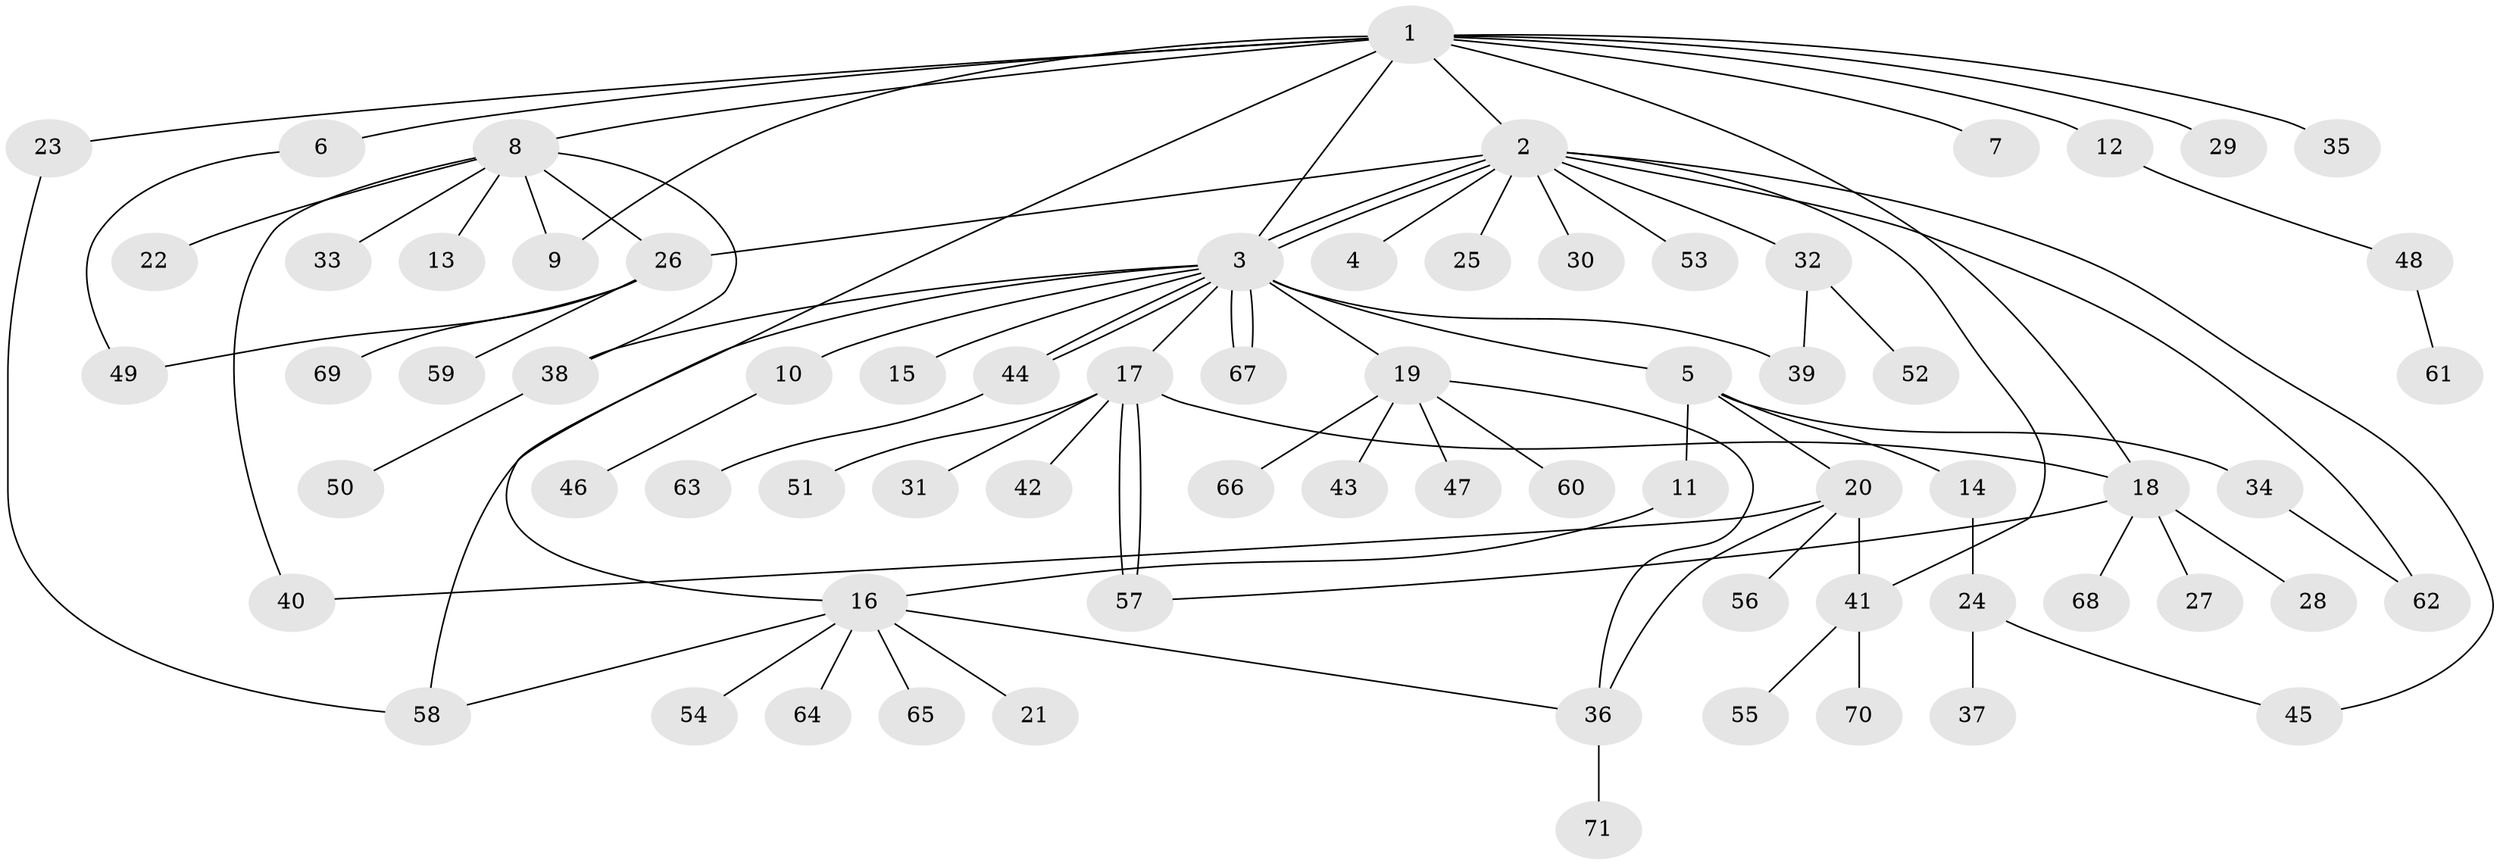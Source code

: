 // coarse degree distribution, {10: 0.018867924528301886, 12: 0.018867924528301886, 19: 0.018867924528301886, 1: 0.5660377358490566, 5: 0.05660377358490566, 2: 0.16981132075471697, 7: 0.03773584905660377, 8: 0.018867924528301886, 3: 0.07547169811320754, 4: 0.018867924528301886}
// Generated by graph-tools (version 1.1) at 2025/41/03/06/25 10:41:52]
// undirected, 71 vertices, 91 edges
graph export_dot {
graph [start="1"]
  node [color=gray90,style=filled];
  1;
  2;
  3;
  4;
  5;
  6;
  7;
  8;
  9;
  10;
  11;
  12;
  13;
  14;
  15;
  16;
  17;
  18;
  19;
  20;
  21;
  22;
  23;
  24;
  25;
  26;
  27;
  28;
  29;
  30;
  31;
  32;
  33;
  34;
  35;
  36;
  37;
  38;
  39;
  40;
  41;
  42;
  43;
  44;
  45;
  46;
  47;
  48;
  49;
  50;
  51;
  52;
  53;
  54;
  55;
  56;
  57;
  58;
  59;
  60;
  61;
  62;
  63;
  64;
  65;
  66;
  67;
  68;
  69;
  70;
  71;
  1 -- 2;
  1 -- 3;
  1 -- 6;
  1 -- 7;
  1 -- 8;
  1 -- 9;
  1 -- 12;
  1 -- 16;
  1 -- 18;
  1 -- 23;
  1 -- 29;
  1 -- 35;
  2 -- 3;
  2 -- 3;
  2 -- 4;
  2 -- 25;
  2 -- 26;
  2 -- 30;
  2 -- 32;
  2 -- 41;
  2 -- 45;
  2 -- 53;
  2 -- 62;
  3 -- 5;
  3 -- 10;
  3 -- 15;
  3 -- 17;
  3 -- 19;
  3 -- 38;
  3 -- 39;
  3 -- 44;
  3 -- 44;
  3 -- 58;
  3 -- 67;
  3 -- 67;
  5 -- 11;
  5 -- 14;
  5 -- 20;
  5 -- 34;
  6 -- 49;
  8 -- 9;
  8 -- 13;
  8 -- 22;
  8 -- 26;
  8 -- 33;
  8 -- 38;
  8 -- 40;
  10 -- 46;
  11 -- 16;
  12 -- 48;
  14 -- 24;
  16 -- 21;
  16 -- 36;
  16 -- 54;
  16 -- 58;
  16 -- 64;
  16 -- 65;
  17 -- 18;
  17 -- 31;
  17 -- 42;
  17 -- 51;
  17 -- 57;
  17 -- 57;
  18 -- 27;
  18 -- 28;
  18 -- 57;
  18 -- 68;
  19 -- 36;
  19 -- 43;
  19 -- 47;
  19 -- 60;
  19 -- 66;
  20 -- 36;
  20 -- 40;
  20 -- 41;
  20 -- 56;
  23 -- 58;
  24 -- 37;
  24 -- 45;
  26 -- 49;
  26 -- 59;
  26 -- 69;
  32 -- 39;
  32 -- 52;
  34 -- 62;
  36 -- 71;
  38 -- 50;
  41 -- 55;
  41 -- 70;
  44 -- 63;
  48 -- 61;
}
